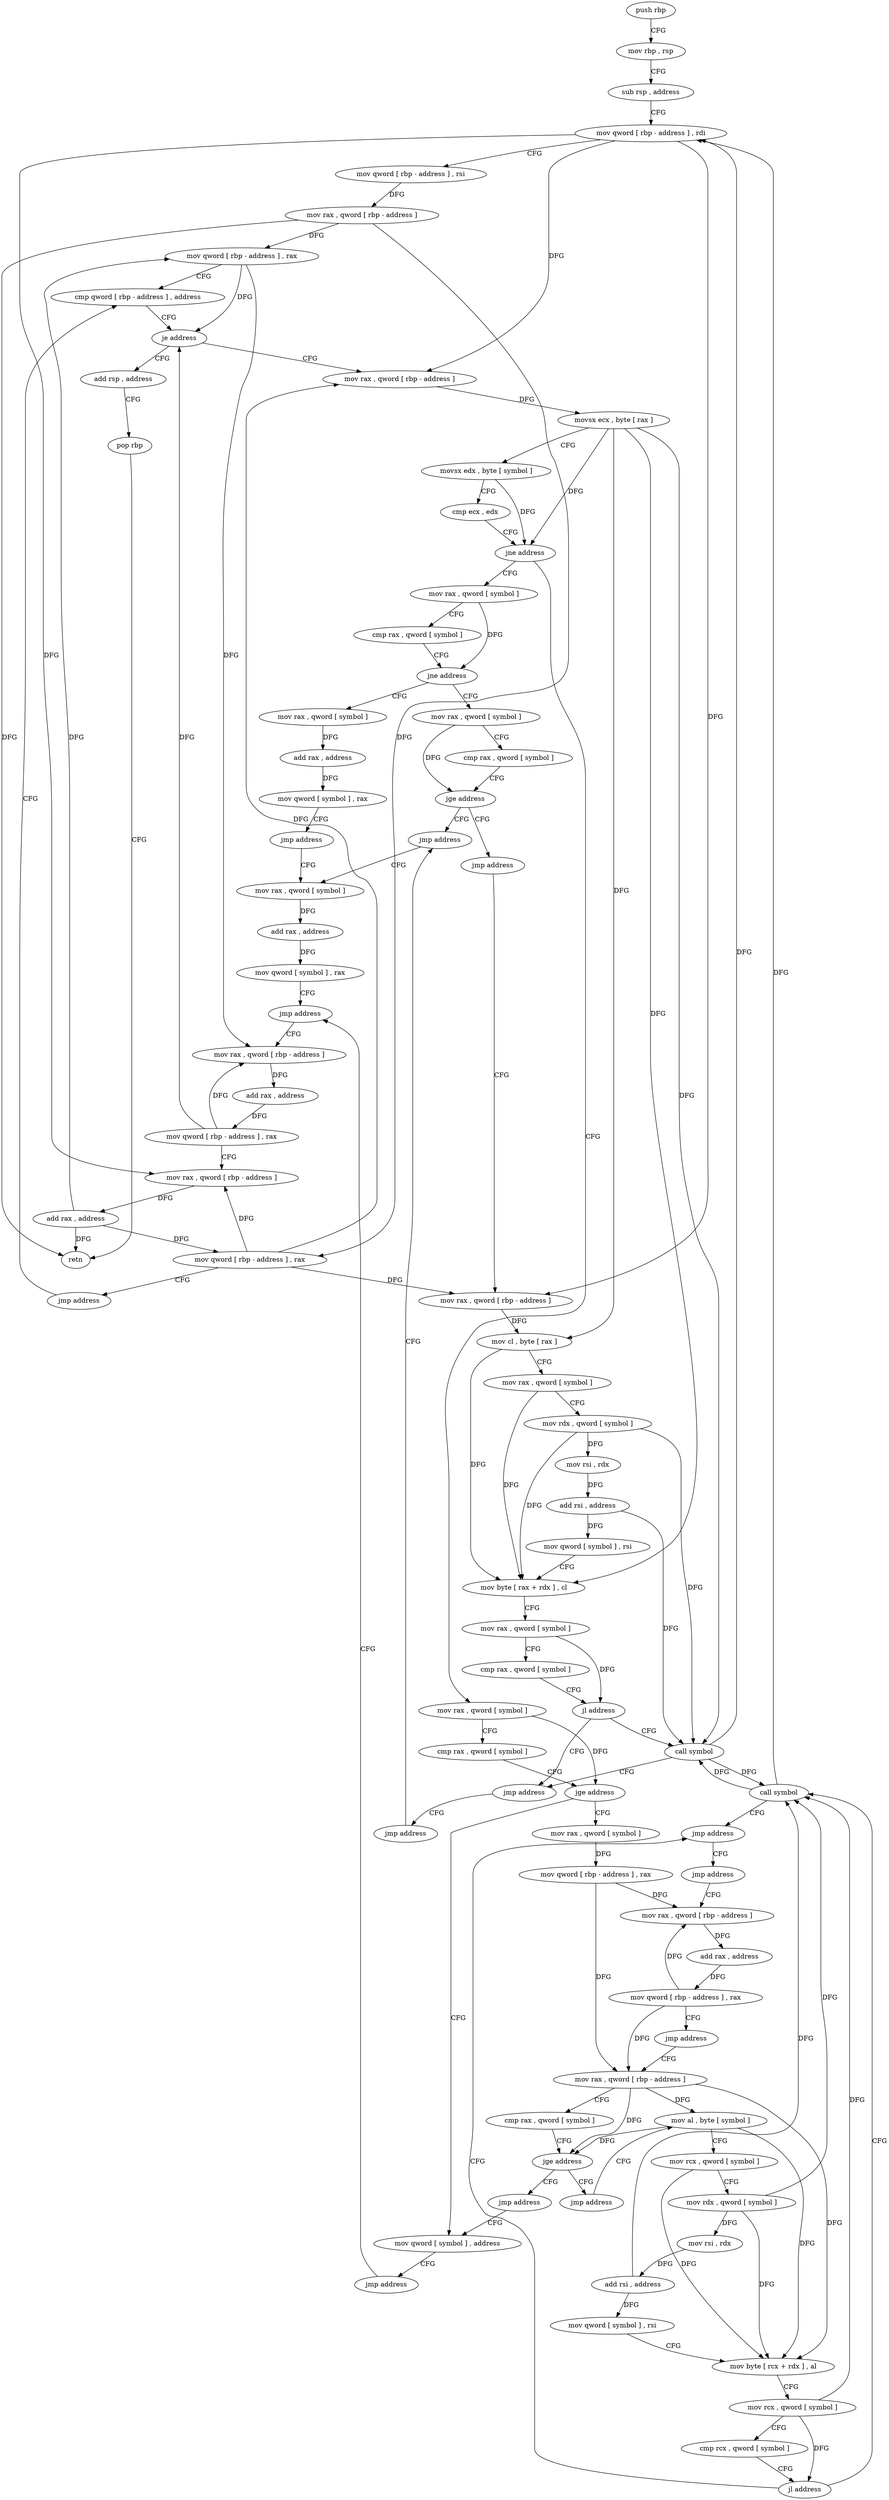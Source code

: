 digraph "func" {
"4250480" [label = "push rbp" ]
"4250481" [label = "mov rbp , rsp" ]
"4250484" [label = "sub rsp , address" ]
"4250488" [label = "mov qword [ rbp - address ] , rdi" ]
"4250492" [label = "mov qword [ rbp - address ] , rsi" ]
"4250496" [label = "mov rax , qword [ rbp - address ]" ]
"4250500" [label = "mov qword [ rbp - address ] , rax" ]
"4250504" [label = "cmp qword [ rbp - address ] , address" ]
"4250938" [label = "add rsp , address" ]
"4250942" [label = "pop rbp" ]
"4250943" [label = "retn" ]
"4250515" [label = "mov rax , qword [ rbp - address ]" ]
"4250519" [label = "movsx ecx , byte [ rax ]" ]
"4250522" [label = "movsx edx , byte [ symbol ]" ]
"4250530" [label = "cmp ecx , edx" ]
"4250532" [label = "jne address" ]
"4250717" [label = "mov rax , qword [ symbol ]" ]
"4250538" [label = "mov rax , qword [ symbol ]" ]
"4250725" [label = "cmp rax , qword [ symbol ]" ]
"4250733" [label = "jne address" ]
"4250766" [label = "mov rax , qword [ symbol ]" ]
"4250739" [label = "mov rax , qword [ symbol ]" ]
"4250546" [label = "cmp rax , qword [ symbol ]" ]
"4250554" [label = "jge address" ]
"4250700" [label = "mov qword [ symbol ] , address" ]
"4250560" [label = "mov rax , qword [ symbol ]" ]
"4250774" [label = "cmp rax , qword [ symbol ]" ]
"4250782" [label = "jge address" ]
"4250873" [label = "jmp address" ]
"4250788" [label = "jmp address" ]
"4250747" [label = "add rax , address" ]
"4250753" [label = "mov qword [ symbol ] , rax" ]
"4250761" [label = "jmp address" ]
"4250878" [label = "mov rax , qword [ symbol ]" ]
"4250712" [label = "jmp address" ]
"4250900" [label = "jmp address" ]
"4250568" [label = "mov qword [ rbp - address ] , rax" ]
"4250572" [label = "mov rax , qword [ rbp - address ]" ]
"4250793" [label = "mov rax , qword [ rbp - address ]" ]
"4250886" [label = "add rax , address" ]
"4250892" [label = "mov qword [ symbol ] , rax" ]
"4250905" [label = "mov rax , qword [ rbp - address ]" ]
"4250695" [label = "jmp address" ]
"4250590" [label = "jmp address" ]
"4250595" [label = "mov al , byte [ symbol ]" ]
"4250797" [label = "mov cl , byte [ rax ]" ]
"4250799" [label = "mov rax , qword [ symbol ]" ]
"4250807" [label = "mov rdx , qword [ symbol ]" ]
"4250815" [label = "mov rsi , rdx" ]
"4250818" [label = "add rsi , address" ]
"4250825" [label = "mov qword [ symbol ] , rsi" ]
"4250833" [label = "mov byte [ rax + rdx ] , cl" ]
"4250836" [label = "mov rax , qword [ symbol ]" ]
"4250844" [label = "cmp rax , qword [ symbol ]" ]
"4250852" [label = "jl address" ]
"4250863" [label = "jmp address" ]
"4250858" [label = "call symbol" ]
"4250909" [label = "add rax , address" ]
"4250915" [label = "mov qword [ rbp - address ] , rax" ]
"4250919" [label = "mov rax , qword [ rbp - address ]" ]
"4250923" [label = "add rax , address" ]
"4250929" [label = "mov qword [ rbp - address ] , rax" ]
"4250933" [label = "jmp address" ]
"4250602" [label = "mov rcx , qword [ symbol ]" ]
"4250610" [label = "mov rdx , qword [ symbol ]" ]
"4250618" [label = "mov rsi , rdx" ]
"4250621" [label = "add rsi , address" ]
"4250628" [label = "mov qword [ symbol ] , rsi" ]
"4250636" [label = "mov byte [ rcx + rdx ] , al" ]
"4250639" [label = "mov rcx , qword [ symbol ]" ]
"4250647" [label = "cmp rcx , qword [ symbol ]" ]
"4250655" [label = "jl address" ]
"4250666" [label = "jmp address" ]
"4250661" [label = "call symbol" ]
"4250868" [label = "jmp address" ]
"4250509" [label = "je address" ]
"4250671" [label = "jmp address" ]
"4250676" [label = "mov rax , qword [ rbp - address ]" ]
"4250680" [label = "add rax , address" ]
"4250686" [label = "mov qword [ rbp - address ] , rax" ]
"4250690" [label = "jmp address" ]
"4250576" [label = "cmp rax , qword [ symbol ]" ]
"4250584" [label = "jge address" ]
"4250480" -> "4250481" [ label = "CFG" ]
"4250481" -> "4250484" [ label = "CFG" ]
"4250484" -> "4250488" [ label = "CFG" ]
"4250488" -> "4250492" [ label = "CFG" ]
"4250488" -> "4250515" [ label = "DFG" ]
"4250488" -> "4250793" [ label = "DFG" ]
"4250488" -> "4250919" [ label = "DFG" ]
"4250492" -> "4250496" [ label = "DFG" ]
"4250496" -> "4250500" [ label = "DFG" ]
"4250496" -> "4250943" [ label = "DFG" ]
"4250496" -> "4250929" [ label = "DFG" ]
"4250500" -> "4250504" [ label = "CFG" ]
"4250500" -> "4250509" [ label = "DFG" ]
"4250500" -> "4250905" [ label = "DFG" ]
"4250504" -> "4250509" [ label = "CFG" ]
"4250938" -> "4250942" [ label = "CFG" ]
"4250942" -> "4250943" [ label = "CFG" ]
"4250515" -> "4250519" [ label = "DFG" ]
"4250519" -> "4250522" [ label = "CFG" ]
"4250519" -> "4250532" [ label = "DFG" ]
"4250519" -> "4250797" [ label = "DFG" ]
"4250519" -> "4250833" [ label = "DFG" ]
"4250519" -> "4250858" [ label = "DFG" ]
"4250522" -> "4250530" [ label = "CFG" ]
"4250522" -> "4250532" [ label = "DFG" ]
"4250530" -> "4250532" [ label = "CFG" ]
"4250532" -> "4250717" [ label = "CFG" ]
"4250532" -> "4250538" [ label = "CFG" ]
"4250717" -> "4250725" [ label = "CFG" ]
"4250717" -> "4250733" [ label = "DFG" ]
"4250538" -> "4250546" [ label = "CFG" ]
"4250538" -> "4250554" [ label = "DFG" ]
"4250725" -> "4250733" [ label = "CFG" ]
"4250733" -> "4250766" [ label = "CFG" ]
"4250733" -> "4250739" [ label = "CFG" ]
"4250766" -> "4250774" [ label = "CFG" ]
"4250766" -> "4250782" [ label = "DFG" ]
"4250739" -> "4250747" [ label = "DFG" ]
"4250546" -> "4250554" [ label = "CFG" ]
"4250554" -> "4250700" [ label = "CFG" ]
"4250554" -> "4250560" [ label = "CFG" ]
"4250700" -> "4250712" [ label = "CFG" ]
"4250560" -> "4250568" [ label = "DFG" ]
"4250774" -> "4250782" [ label = "CFG" ]
"4250782" -> "4250873" [ label = "CFG" ]
"4250782" -> "4250788" [ label = "CFG" ]
"4250873" -> "4250878" [ label = "CFG" ]
"4250788" -> "4250793" [ label = "CFG" ]
"4250747" -> "4250753" [ label = "DFG" ]
"4250753" -> "4250761" [ label = "CFG" ]
"4250761" -> "4250878" [ label = "CFG" ]
"4250878" -> "4250886" [ label = "DFG" ]
"4250712" -> "4250900" [ label = "CFG" ]
"4250900" -> "4250905" [ label = "CFG" ]
"4250568" -> "4250572" [ label = "DFG" ]
"4250568" -> "4250676" [ label = "DFG" ]
"4250572" -> "4250576" [ label = "CFG" ]
"4250572" -> "4250584" [ label = "DFG" ]
"4250572" -> "4250595" [ label = "DFG" ]
"4250572" -> "4250636" [ label = "DFG" ]
"4250793" -> "4250797" [ label = "DFG" ]
"4250886" -> "4250892" [ label = "DFG" ]
"4250892" -> "4250900" [ label = "CFG" ]
"4250905" -> "4250909" [ label = "DFG" ]
"4250695" -> "4250700" [ label = "CFG" ]
"4250590" -> "4250595" [ label = "CFG" ]
"4250595" -> "4250602" [ label = "CFG" ]
"4250595" -> "4250584" [ label = "DFG" ]
"4250595" -> "4250636" [ label = "DFG" ]
"4250797" -> "4250799" [ label = "CFG" ]
"4250797" -> "4250833" [ label = "DFG" ]
"4250799" -> "4250807" [ label = "CFG" ]
"4250799" -> "4250833" [ label = "DFG" ]
"4250807" -> "4250815" [ label = "DFG" ]
"4250807" -> "4250833" [ label = "DFG" ]
"4250807" -> "4250858" [ label = "DFG" ]
"4250815" -> "4250818" [ label = "DFG" ]
"4250818" -> "4250825" [ label = "DFG" ]
"4250818" -> "4250858" [ label = "DFG" ]
"4250825" -> "4250833" [ label = "CFG" ]
"4250833" -> "4250836" [ label = "CFG" ]
"4250836" -> "4250844" [ label = "CFG" ]
"4250836" -> "4250852" [ label = "DFG" ]
"4250844" -> "4250852" [ label = "CFG" ]
"4250852" -> "4250863" [ label = "CFG" ]
"4250852" -> "4250858" [ label = "CFG" ]
"4250863" -> "4250868" [ label = "CFG" ]
"4250858" -> "4250863" [ label = "CFG" ]
"4250858" -> "4250488" [ label = "DFG" ]
"4250858" -> "4250661" [ label = "DFG" ]
"4250909" -> "4250915" [ label = "DFG" ]
"4250915" -> "4250919" [ label = "CFG" ]
"4250915" -> "4250509" [ label = "DFG" ]
"4250915" -> "4250905" [ label = "DFG" ]
"4250919" -> "4250923" [ label = "DFG" ]
"4250923" -> "4250929" [ label = "DFG" ]
"4250923" -> "4250500" [ label = "DFG" ]
"4250923" -> "4250943" [ label = "DFG" ]
"4250929" -> "4250933" [ label = "CFG" ]
"4250929" -> "4250515" [ label = "DFG" ]
"4250929" -> "4250793" [ label = "DFG" ]
"4250929" -> "4250919" [ label = "DFG" ]
"4250933" -> "4250504" [ label = "CFG" ]
"4250602" -> "4250610" [ label = "CFG" ]
"4250602" -> "4250636" [ label = "DFG" ]
"4250610" -> "4250618" [ label = "DFG" ]
"4250610" -> "4250636" [ label = "DFG" ]
"4250610" -> "4250661" [ label = "DFG" ]
"4250618" -> "4250621" [ label = "DFG" ]
"4250621" -> "4250628" [ label = "DFG" ]
"4250621" -> "4250661" [ label = "DFG" ]
"4250628" -> "4250636" [ label = "CFG" ]
"4250636" -> "4250639" [ label = "CFG" ]
"4250639" -> "4250647" [ label = "CFG" ]
"4250639" -> "4250655" [ label = "DFG" ]
"4250639" -> "4250661" [ label = "DFG" ]
"4250647" -> "4250655" [ label = "CFG" ]
"4250655" -> "4250666" [ label = "CFG" ]
"4250655" -> "4250661" [ label = "CFG" ]
"4250666" -> "4250671" [ label = "CFG" ]
"4250661" -> "4250666" [ label = "CFG" ]
"4250661" -> "4250488" [ label = "DFG" ]
"4250661" -> "4250858" [ label = "DFG" ]
"4250868" -> "4250873" [ label = "CFG" ]
"4250509" -> "4250938" [ label = "CFG" ]
"4250509" -> "4250515" [ label = "CFG" ]
"4250671" -> "4250676" [ label = "CFG" ]
"4250676" -> "4250680" [ label = "DFG" ]
"4250680" -> "4250686" [ label = "DFG" ]
"4250686" -> "4250690" [ label = "CFG" ]
"4250686" -> "4250572" [ label = "DFG" ]
"4250686" -> "4250676" [ label = "DFG" ]
"4250690" -> "4250572" [ label = "CFG" ]
"4250576" -> "4250584" [ label = "CFG" ]
"4250584" -> "4250695" [ label = "CFG" ]
"4250584" -> "4250590" [ label = "CFG" ]
}
